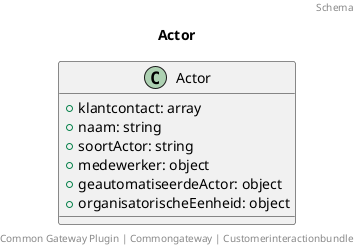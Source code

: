 @startuml
title: Actor
footer: Common Gateway Plugin | Commongateway | Customerinteractionbundle 
header: Schema

class Actor {
  + klantcontact: array
  + naam: string
  + soortActor: string
  + medewerker: object
  + geautomatiseerdeActor: object
  + organisatorischeEenheid: object
}
@enduml
